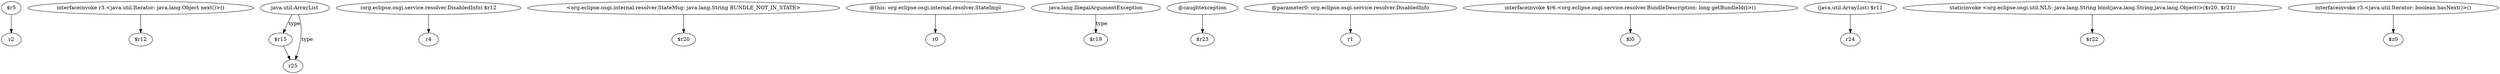 digraph g {
0[label="$r5"]
1[label="r2"]
0->1[label=""]
2[label="interfaceinvoke r3.<java.util.Iterator: java.lang.Object next()>()"]
3[label="$r12"]
2->3[label=""]
4[label="java.util.ArrayList"]
5[label="$r15"]
4->5[label="type"]
6[label="(org.eclipse.osgi.service.resolver.DisabledInfo) $r12"]
7[label="r4"]
6->7[label=""]
8[label="<org.eclipse.osgi.internal.resolver.StateMsg: java.lang.String BUNDLE_NOT_IN_STATE>"]
9[label="$r20"]
8->9[label=""]
10[label="r25"]
5->10[label=""]
11[label="@this: org.eclipse.osgi.internal.resolver.StateImpl"]
12[label="r0"]
11->12[label=""]
13[label="java.lang.IllegalArgumentException"]
14[label="$r19"]
13->14[label="type"]
15[label="@caughtexception"]
16[label="$r23"]
15->16[label=""]
17[label="@parameter0: org.eclipse.osgi.service.resolver.DisabledInfo"]
18[label="r1"]
17->18[label=""]
19[label="interfaceinvoke $r6.<org.eclipse.osgi.service.resolver.BundleDescription: long getBundleId()>()"]
20[label="$l0"]
19->20[label=""]
21[label="(java.util.ArrayList) $r11"]
22[label="r24"]
21->22[label=""]
4->10[label="type"]
23[label="staticinvoke <org.eclipse.osgi.util.NLS: java.lang.String bind(java.lang.String,java.lang.Object)>($r20, $r21)"]
24[label="$r22"]
23->24[label=""]
25[label="interfaceinvoke r3.<java.util.Iterator: boolean hasNext()>()"]
26[label="$z0"]
25->26[label=""]
}